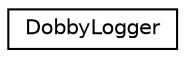 digraph "Graphical Class Hierarchy"
{
 // LATEX_PDF_SIZE
  edge [fontname="Helvetica",fontsize="10",labelfontname="Helvetica",labelfontsize="10"];
  node [fontname="Helvetica",fontsize="10",shape=record];
  rankdir="LR";
  Node0 [label="DobbyLogger",height=0.2,width=0.4,color="black", fillcolor="white", style="filled",URL="$classDobbyLogger.html",tooltip=" "];
}
